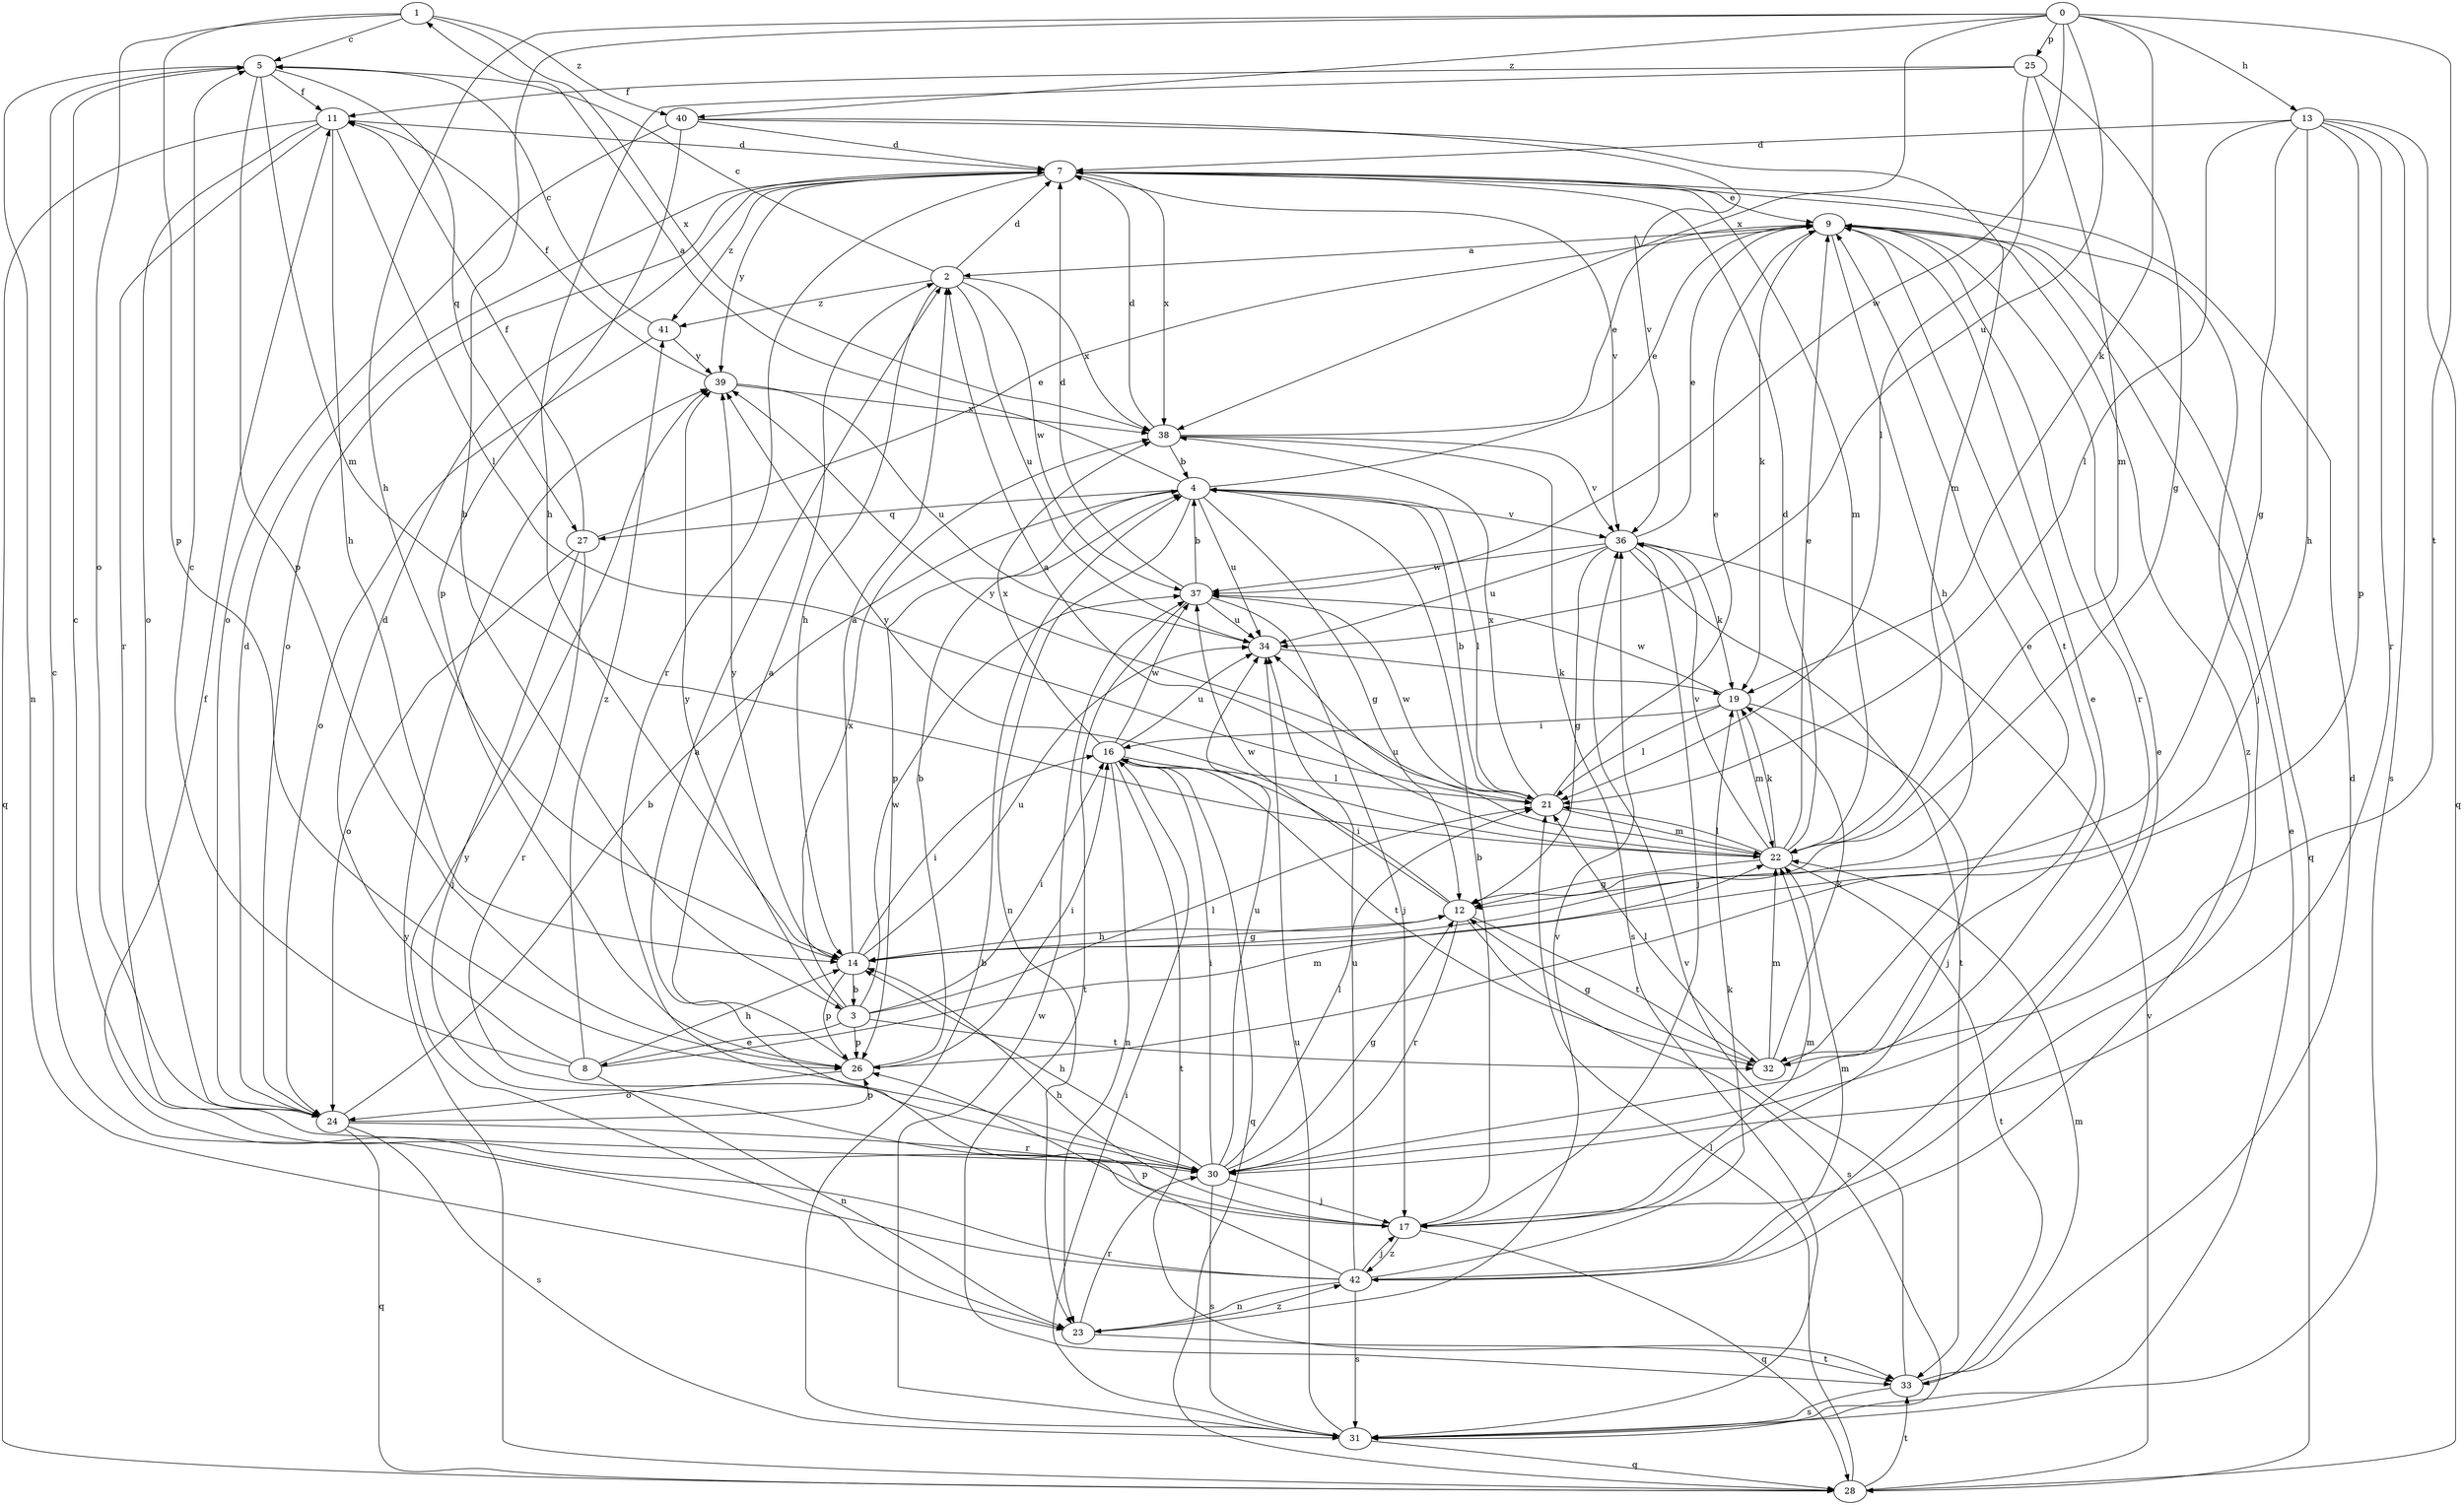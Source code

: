 strict digraph  {
1;
2;
3;
4;
5;
7;
8;
9;
11;
12;
13;
14;
16;
17;
19;
21;
0;
22;
23;
24;
25;
26;
27;
28;
30;
31;
32;
33;
34;
36;
37;
38;
39;
40;
41;
42;
1 -> 5  [label=c];
1 -> 24  [label=o];
1 -> 26  [label=p];
1 -> 38  [label=x];
1 -> 40  [label=z];
2 -> 5  [label=c];
2 -> 7  [label=d];
2 -> 14  [label=h];
2 -> 34  [label=u];
2 -> 37  [label=w];
2 -> 38  [label=x];
2 -> 41  [label=z];
3 -> 8  [label=e];
3 -> 16  [label=i];
3 -> 21  [label=l];
3 -> 26  [label=p];
3 -> 32  [label=t];
3 -> 37  [label=w];
3 -> 38  [label=x];
3 -> 39  [label=y];
4 -> 1  [label=a];
4 -> 9  [label=e];
4 -> 12  [label=g];
4 -> 21  [label=l];
4 -> 23  [label=n];
4 -> 26  [label=p];
4 -> 27  [label=q];
4 -> 34  [label=u];
4 -> 36  [label=v];
5 -> 11  [label=f];
5 -> 22  [label=m];
5 -> 23  [label=n];
5 -> 26  [label=p];
5 -> 27  [label=q];
7 -> 9  [label=e];
7 -> 17  [label=j];
7 -> 22  [label=m];
7 -> 24  [label=o];
7 -> 30  [label=r];
7 -> 36  [label=v];
7 -> 38  [label=x];
7 -> 39  [label=y];
7 -> 41  [label=z];
8 -> 5  [label=c];
8 -> 7  [label=d];
8 -> 14  [label=h];
8 -> 22  [label=m];
8 -> 23  [label=n];
8 -> 41  [label=z];
9 -> 2  [label=a];
9 -> 14  [label=h];
9 -> 19  [label=k];
9 -> 28  [label=q];
9 -> 30  [label=r];
9 -> 32  [label=t];
9 -> 42  [label=z];
11 -> 7  [label=d];
11 -> 14  [label=h];
11 -> 21  [label=l];
11 -> 24  [label=o];
11 -> 28  [label=q];
11 -> 30  [label=r];
12 -> 14  [label=h];
12 -> 16  [label=i];
12 -> 30  [label=r];
12 -> 31  [label=s];
12 -> 32  [label=t];
12 -> 37  [label=w];
13 -> 7  [label=d];
13 -> 12  [label=g];
13 -> 14  [label=h];
13 -> 21  [label=l];
13 -> 26  [label=p];
13 -> 28  [label=q];
13 -> 30  [label=r];
13 -> 31  [label=s];
14 -> 2  [label=a];
14 -> 3  [label=b];
14 -> 12  [label=g];
14 -> 16  [label=i];
14 -> 26  [label=p];
14 -> 34  [label=u];
14 -> 39  [label=y];
16 -> 21  [label=l];
16 -> 23  [label=n];
16 -> 28  [label=q];
16 -> 32  [label=t];
16 -> 33  [label=t];
16 -> 34  [label=u];
16 -> 37  [label=w];
16 -> 38  [label=x];
17 -> 2  [label=a];
17 -> 4  [label=b];
17 -> 14  [label=h];
17 -> 22  [label=m];
17 -> 28  [label=q];
17 -> 42  [label=z];
19 -> 16  [label=i];
19 -> 17  [label=j];
19 -> 21  [label=l];
19 -> 22  [label=m];
19 -> 37  [label=w];
21 -> 4  [label=b];
21 -> 9  [label=e];
21 -> 22  [label=m];
21 -> 37  [label=w];
21 -> 38  [label=x];
21 -> 39  [label=y];
0 -> 3  [label=b];
0 -> 13  [label=h];
0 -> 14  [label=h];
0 -> 19  [label=k];
0 -> 25  [label=p];
0 -> 32  [label=t];
0 -> 34  [label=u];
0 -> 37  [label=w];
0 -> 38  [label=x];
0 -> 40  [label=z];
22 -> 2  [label=a];
22 -> 7  [label=d];
22 -> 9  [label=e];
22 -> 12  [label=g];
22 -> 19  [label=k];
22 -> 21  [label=l];
22 -> 33  [label=t];
22 -> 34  [label=u];
22 -> 36  [label=v];
22 -> 39  [label=y];
23 -> 30  [label=r];
23 -> 33  [label=t];
23 -> 36  [label=v];
23 -> 39  [label=y];
23 -> 42  [label=z];
24 -> 4  [label=b];
24 -> 7  [label=d];
24 -> 26  [label=p];
24 -> 28  [label=q];
24 -> 30  [label=r];
24 -> 31  [label=s];
25 -> 11  [label=f];
25 -> 12  [label=g];
25 -> 14  [label=h];
25 -> 21  [label=l];
25 -> 22  [label=m];
26 -> 2  [label=a];
26 -> 4  [label=b];
26 -> 16  [label=i];
26 -> 24  [label=o];
27 -> 9  [label=e];
27 -> 11  [label=f];
27 -> 17  [label=j];
27 -> 24  [label=o];
27 -> 30  [label=r];
28 -> 21  [label=l];
28 -> 33  [label=t];
28 -> 36  [label=v];
28 -> 39  [label=y];
30 -> 5  [label=c];
30 -> 9  [label=e];
30 -> 12  [label=g];
30 -> 14  [label=h];
30 -> 16  [label=i];
30 -> 17  [label=j];
30 -> 21  [label=l];
30 -> 31  [label=s];
30 -> 34  [label=u];
31 -> 4  [label=b];
31 -> 9  [label=e];
31 -> 16  [label=i];
31 -> 28  [label=q];
31 -> 34  [label=u];
31 -> 37  [label=w];
32 -> 9  [label=e];
32 -> 12  [label=g];
32 -> 19  [label=k];
32 -> 21  [label=l];
32 -> 22  [label=m];
33 -> 7  [label=d];
33 -> 22  [label=m];
33 -> 31  [label=s];
33 -> 36  [label=v];
34 -> 19  [label=k];
36 -> 9  [label=e];
36 -> 12  [label=g];
36 -> 17  [label=j];
36 -> 19  [label=k];
36 -> 33  [label=t];
36 -> 34  [label=u];
36 -> 37  [label=w];
37 -> 4  [label=b];
37 -> 7  [label=d];
37 -> 17  [label=j];
37 -> 33  [label=t];
37 -> 34  [label=u];
38 -> 4  [label=b];
38 -> 7  [label=d];
38 -> 9  [label=e];
38 -> 31  [label=s];
38 -> 36  [label=v];
39 -> 11  [label=f];
39 -> 34  [label=u];
39 -> 38  [label=x];
40 -> 7  [label=d];
40 -> 22  [label=m];
40 -> 24  [label=o];
40 -> 26  [label=p];
40 -> 36  [label=v];
41 -> 5  [label=c];
41 -> 24  [label=o];
41 -> 39  [label=y];
42 -> 5  [label=c];
42 -> 9  [label=e];
42 -> 11  [label=f];
42 -> 17  [label=j];
42 -> 19  [label=k];
42 -> 22  [label=m];
42 -> 23  [label=n];
42 -> 26  [label=p];
42 -> 31  [label=s];
42 -> 34  [label=u];
}
